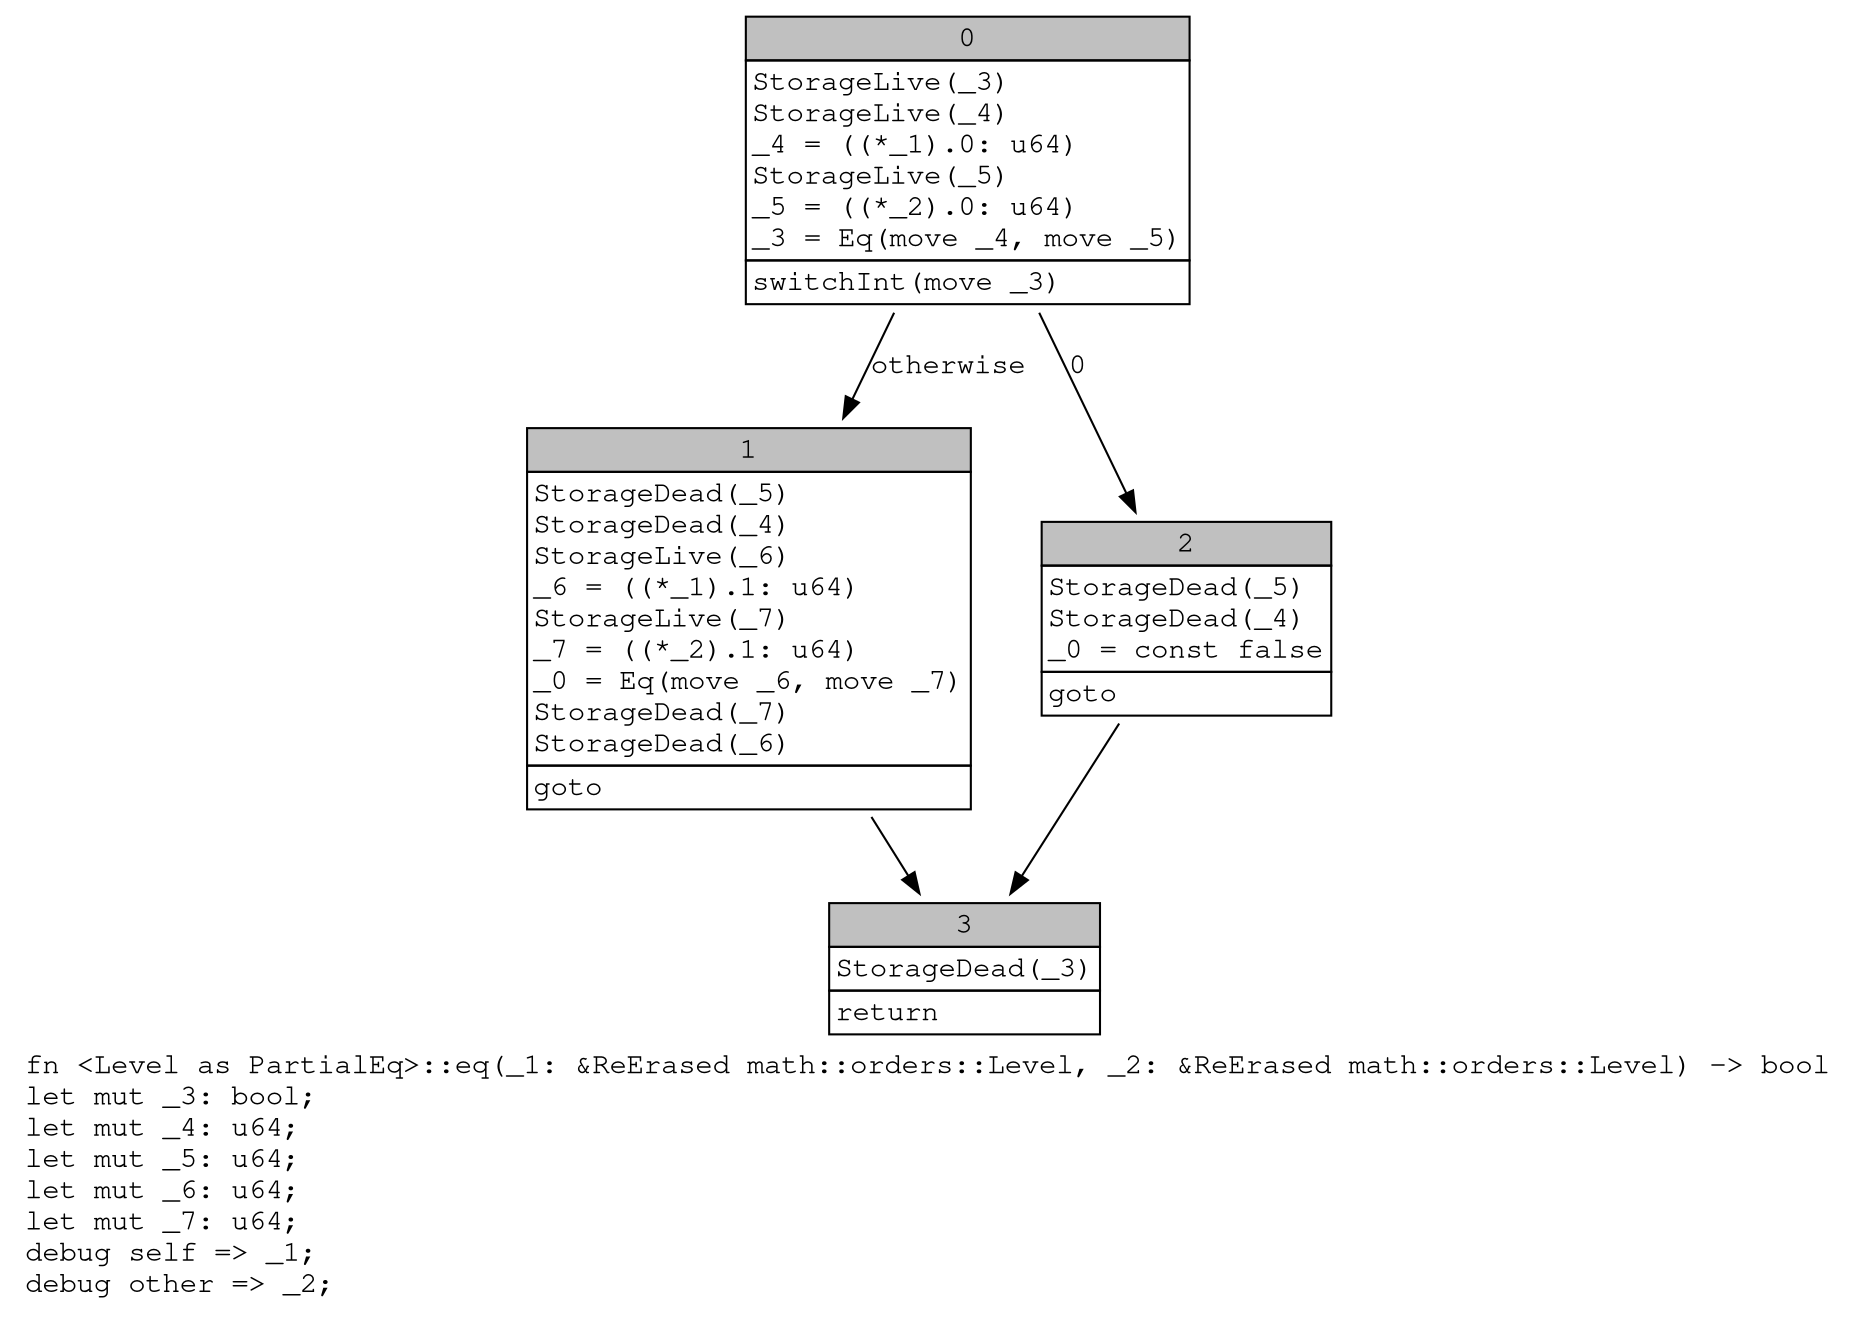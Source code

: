 digraph Mir_0_15138 {
    graph [fontname="Courier, monospace"];
    node [fontname="Courier, monospace"];
    edge [fontname="Courier, monospace"];
    label=<fn &lt;Level as PartialEq&gt;::eq(_1: &amp;ReErased math::orders::Level, _2: &amp;ReErased math::orders::Level) -&gt; bool<br align="left"/>let mut _3: bool;<br align="left"/>let mut _4: u64;<br align="left"/>let mut _5: u64;<br align="left"/>let mut _6: u64;<br align="left"/>let mut _7: u64;<br align="left"/>debug self =&gt; _1;<br align="left"/>debug other =&gt; _2;<br align="left"/>>;
    bb0__0_15138 [shape="none", label=<<table border="0" cellborder="1" cellspacing="0"><tr><td bgcolor="gray" align="center" colspan="1">0</td></tr><tr><td align="left" balign="left">StorageLive(_3)<br/>StorageLive(_4)<br/>_4 = ((*_1).0: u64)<br/>StorageLive(_5)<br/>_5 = ((*_2).0: u64)<br/>_3 = Eq(move _4, move _5)<br/></td></tr><tr><td align="left">switchInt(move _3)</td></tr></table>>];
    bb1__0_15138 [shape="none", label=<<table border="0" cellborder="1" cellspacing="0"><tr><td bgcolor="gray" align="center" colspan="1">1</td></tr><tr><td align="left" balign="left">StorageDead(_5)<br/>StorageDead(_4)<br/>StorageLive(_6)<br/>_6 = ((*_1).1: u64)<br/>StorageLive(_7)<br/>_7 = ((*_2).1: u64)<br/>_0 = Eq(move _6, move _7)<br/>StorageDead(_7)<br/>StorageDead(_6)<br/></td></tr><tr><td align="left">goto</td></tr></table>>];
    bb2__0_15138 [shape="none", label=<<table border="0" cellborder="1" cellspacing="0"><tr><td bgcolor="gray" align="center" colspan="1">2</td></tr><tr><td align="left" balign="left">StorageDead(_5)<br/>StorageDead(_4)<br/>_0 = const false<br/></td></tr><tr><td align="left">goto</td></tr></table>>];
    bb3__0_15138 [shape="none", label=<<table border="0" cellborder="1" cellspacing="0"><tr><td bgcolor="gray" align="center" colspan="1">3</td></tr><tr><td align="left" balign="left">StorageDead(_3)<br/></td></tr><tr><td align="left">return</td></tr></table>>];
    bb0__0_15138 -> bb2__0_15138 [label="0"];
    bb0__0_15138 -> bb1__0_15138 [label="otherwise"];
    bb1__0_15138 -> bb3__0_15138 [label=""];
    bb2__0_15138 -> bb3__0_15138 [label=""];
}
